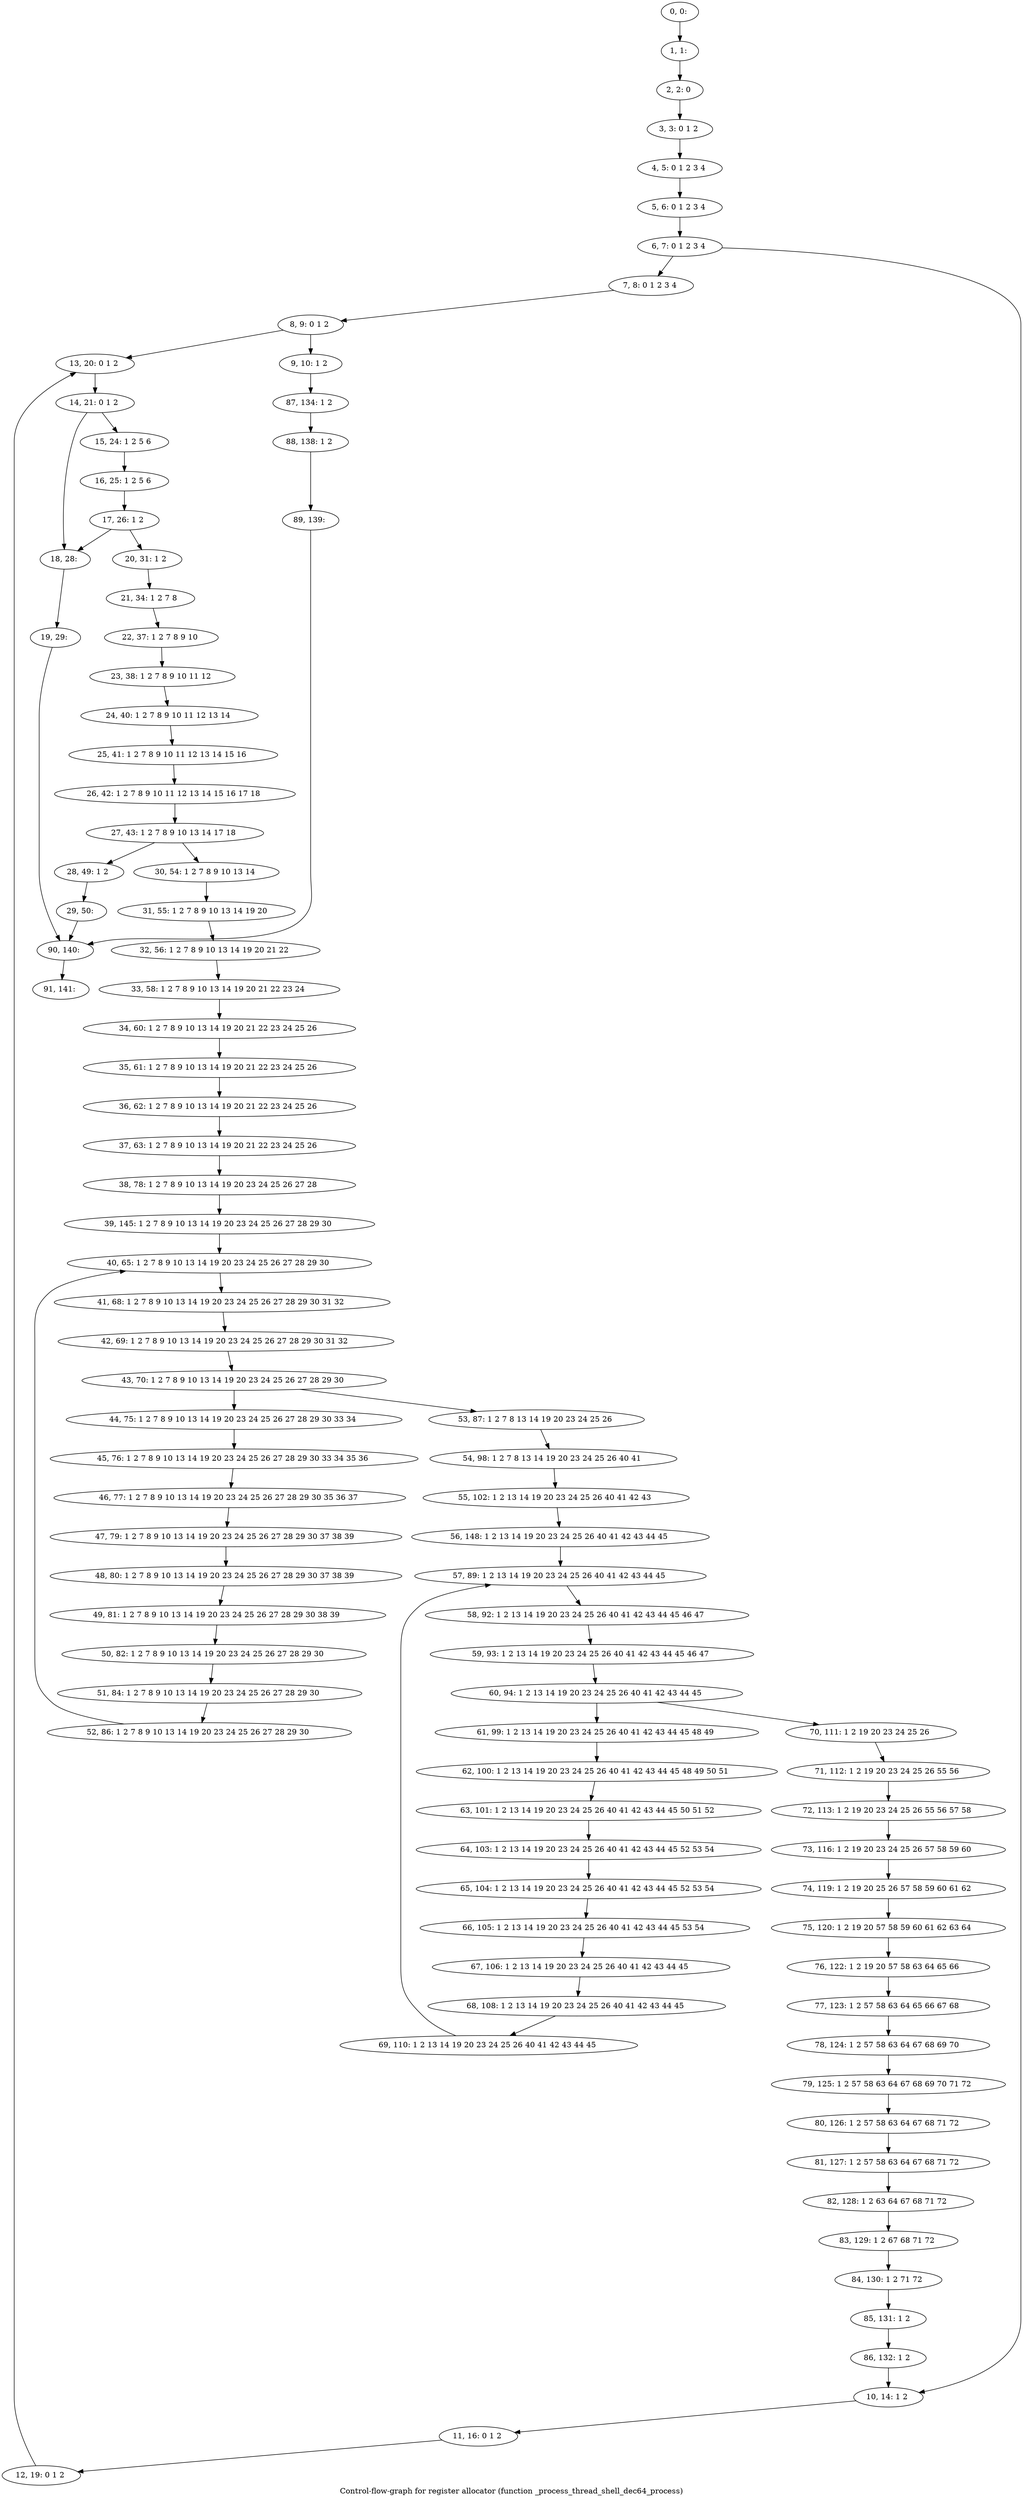 digraph G {
graph [label="Control-flow-graph for register allocator (function _process_thread_shell_dec64_process)"]
0[label="0, 0: "];
1[label="1, 1: "];
2[label="2, 2: 0 "];
3[label="3, 3: 0 1 2 "];
4[label="4, 5: 0 1 2 3 4 "];
5[label="5, 6: 0 1 2 3 4 "];
6[label="6, 7: 0 1 2 3 4 "];
7[label="7, 8: 0 1 2 3 4 "];
8[label="8, 9: 0 1 2 "];
9[label="9, 10: 1 2 "];
10[label="10, 14: 1 2 "];
11[label="11, 16: 0 1 2 "];
12[label="12, 19: 0 1 2 "];
13[label="13, 20: 0 1 2 "];
14[label="14, 21: 0 1 2 "];
15[label="15, 24: 1 2 5 6 "];
16[label="16, 25: 1 2 5 6 "];
17[label="17, 26: 1 2 "];
18[label="18, 28: "];
19[label="19, 29: "];
20[label="20, 31: 1 2 "];
21[label="21, 34: 1 2 7 8 "];
22[label="22, 37: 1 2 7 8 9 10 "];
23[label="23, 38: 1 2 7 8 9 10 11 12 "];
24[label="24, 40: 1 2 7 8 9 10 11 12 13 14 "];
25[label="25, 41: 1 2 7 8 9 10 11 12 13 14 15 16 "];
26[label="26, 42: 1 2 7 8 9 10 11 12 13 14 15 16 17 18 "];
27[label="27, 43: 1 2 7 8 9 10 13 14 17 18 "];
28[label="28, 49: 1 2 "];
29[label="29, 50: "];
30[label="30, 54: 1 2 7 8 9 10 13 14 "];
31[label="31, 55: 1 2 7 8 9 10 13 14 19 20 "];
32[label="32, 56: 1 2 7 8 9 10 13 14 19 20 21 22 "];
33[label="33, 58: 1 2 7 8 9 10 13 14 19 20 21 22 23 24 "];
34[label="34, 60: 1 2 7 8 9 10 13 14 19 20 21 22 23 24 25 26 "];
35[label="35, 61: 1 2 7 8 9 10 13 14 19 20 21 22 23 24 25 26 "];
36[label="36, 62: 1 2 7 8 9 10 13 14 19 20 21 22 23 24 25 26 "];
37[label="37, 63: 1 2 7 8 9 10 13 14 19 20 21 22 23 24 25 26 "];
38[label="38, 78: 1 2 7 8 9 10 13 14 19 20 23 24 25 26 27 28 "];
39[label="39, 145: 1 2 7 8 9 10 13 14 19 20 23 24 25 26 27 28 29 30 "];
40[label="40, 65: 1 2 7 8 9 10 13 14 19 20 23 24 25 26 27 28 29 30 "];
41[label="41, 68: 1 2 7 8 9 10 13 14 19 20 23 24 25 26 27 28 29 30 31 32 "];
42[label="42, 69: 1 2 7 8 9 10 13 14 19 20 23 24 25 26 27 28 29 30 31 32 "];
43[label="43, 70: 1 2 7 8 9 10 13 14 19 20 23 24 25 26 27 28 29 30 "];
44[label="44, 75: 1 2 7 8 9 10 13 14 19 20 23 24 25 26 27 28 29 30 33 34 "];
45[label="45, 76: 1 2 7 8 9 10 13 14 19 20 23 24 25 26 27 28 29 30 33 34 35 36 "];
46[label="46, 77: 1 2 7 8 9 10 13 14 19 20 23 24 25 26 27 28 29 30 35 36 37 "];
47[label="47, 79: 1 2 7 8 9 10 13 14 19 20 23 24 25 26 27 28 29 30 37 38 39 "];
48[label="48, 80: 1 2 7 8 9 10 13 14 19 20 23 24 25 26 27 28 29 30 37 38 39 "];
49[label="49, 81: 1 2 7 8 9 10 13 14 19 20 23 24 25 26 27 28 29 30 38 39 "];
50[label="50, 82: 1 2 7 8 9 10 13 14 19 20 23 24 25 26 27 28 29 30 "];
51[label="51, 84: 1 2 7 8 9 10 13 14 19 20 23 24 25 26 27 28 29 30 "];
52[label="52, 86: 1 2 7 8 9 10 13 14 19 20 23 24 25 26 27 28 29 30 "];
53[label="53, 87: 1 2 7 8 13 14 19 20 23 24 25 26 "];
54[label="54, 98: 1 2 7 8 13 14 19 20 23 24 25 26 40 41 "];
55[label="55, 102: 1 2 13 14 19 20 23 24 25 26 40 41 42 43 "];
56[label="56, 148: 1 2 13 14 19 20 23 24 25 26 40 41 42 43 44 45 "];
57[label="57, 89: 1 2 13 14 19 20 23 24 25 26 40 41 42 43 44 45 "];
58[label="58, 92: 1 2 13 14 19 20 23 24 25 26 40 41 42 43 44 45 46 47 "];
59[label="59, 93: 1 2 13 14 19 20 23 24 25 26 40 41 42 43 44 45 46 47 "];
60[label="60, 94: 1 2 13 14 19 20 23 24 25 26 40 41 42 43 44 45 "];
61[label="61, 99: 1 2 13 14 19 20 23 24 25 26 40 41 42 43 44 45 48 49 "];
62[label="62, 100: 1 2 13 14 19 20 23 24 25 26 40 41 42 43 44 45 48 49 50 51 "];
63[label="63, 101: 1 2 13 14 19 20 23 24 25 26 40 41 42 43 44 45 50 51 52 "];
64[label="64, 103: 1 2 13 14 19 20 23 24 25 26 40 41 42 43 44 45 52 53 54 "];
65[label="65, 104: 1 2 13 14 19 20 23 24 25 26 40 41 42 43 44 45 52 53 54 "];
66[label="66, 105: 1 2 13 14 19 20 23 24 25 26 40 41 42 43 44 45 53 54 "];
67[label="67, 106: 1 2 13 14 19 20 23 24 25 26 40 41 42 43 44 45 "];
68[label="68, 108: 1 2 13 14 19 20 23 24 25 26 40 41 42 43 44 45 "];
69[label="69, 110: 1 2 13 14 19 20 23 24 25 26 40 41 42 43 44 45 "];
70[label="70, 111: 1 2 19 20 23 24 25 26 "];
71[label="71, 112: 1 2 19 20 23 24 25 26 55 56 "];
72[label="72, 113: 1 2 19 20 23 24 25 26 55 56 57 58 "];
73[label="73, 116: 1 2 19 20 23 24 25 26 57 58 59 60 "];
74[label="74, 119: 1 2 19 20 25 26 57 58 59 60 61 62 "];
75[label="75, 120: 1 2 19 20 57 58 59 60 61 62 63 64 "];
76[label="76, 122: 1 2 19 20 57 58 63 64 65 66 "];
77[label="77, 123: 1 2 57 58 63 64 65 66 67 68 "];
78[label="78, 124: 1 2 57 58 63 64 67 68 69 70 "];
79[label="79, 125: 1 2 57 58 63 64 67 68 69 70 71 72 "];
80[label="80, 126: 1 2 57 58 63 64 67 68 71 72 "];
81[label="81, 127: 1 2 57 58 63 64 67 68 71 72 "];
82[label="82, 128: 1 2 63 64 67 68 71 72 "];
83[label="83, 129: 1 2 67 68 71 72 "];
84[label="84, 130: 1 2 71 72 "];
85[label="85, 131: 1 2 "];
86[label="86, 132: 1 2 "];
87[label="87, 134: 1 2 "];
88[label="88, 138: 1 2 "];
89[label="89, 139: "];
90[label="90, 140: "];
91[label="91, 141: "];
0->1 ;
1->2 ;
2->3 ;
3->4 ;
4->5 ;
5->6 ;
6->7 ;
6->10 ;
7->8 ;
8->9 ;
8->13 ;
9->87 ;
10->11 ;
11->12 ;
12->13 ;
13->14 ;
14->15 ;
14->18 ;
15->16 ;
16->17 ;
17->18 ;
17->20 ;
18->19 ;
19->90 ;
20->21 ;
21->22 ;
22->23 ;
23->24 ;
24->25 ;
25->26 ;
26->27 ;
27->28 ;
27->30 ;
28->29 ;
29->90 ;
30->31 ;
31->32 ;
32->33 ;
33->34 ;
34->35 ;
35->36 ;
36->37 ;
37->38 ;
38->39 ;
39->40 ;
40->41 ;
41->42 ;
42->43 ;
43->44 ;
43->53 ;
44->45 ;
45->46 ;
46->47 ;
47->48 ;
48->49 ;
49->50 ;
50->51 ;
51->52 ;
52->40 ;
53->54 ;
54->55 ;
55->56 ;
56->57 ;
57->58 ;
58->59 ;
59->60 ;
60->61 ;
60->70 ;
61->62 ;
62->63 ;
63->64 ;
64->65 ;
65->66 ;
66->67 ;
67->68 ;
68->69 ;
69->57 ;
70->71 ;
71->72 ;
72->73 ;
73->74 ;
74->75 ;
75->76 ;
76->77 ;
77->78 ;
78->79 ;
79->80 ;
80->81 ;
81->82 ;
82->83 ;
83->84 ;
84->85 ;
85->86 ;
86->10 ;
87->88 ;
88->89 ;
89->90 ;
90->91 ;
}
